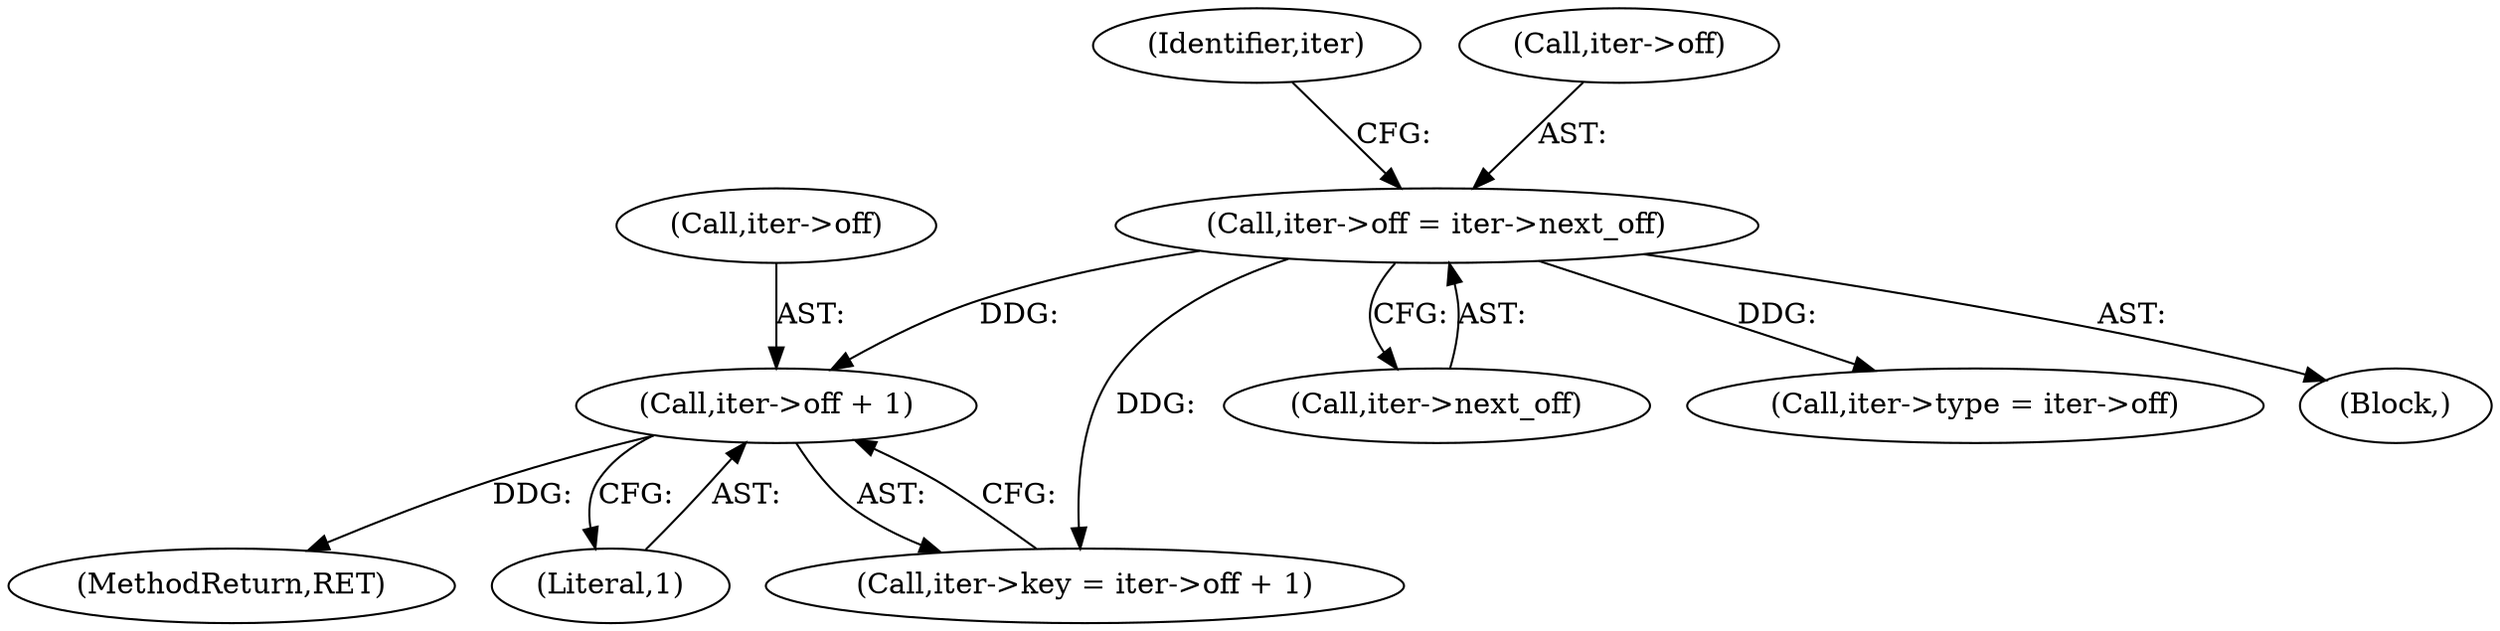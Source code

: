 digraph "0_mongo-c-driver_0d9a4d98bfdf4acd2c0138d4aaeb4e2e0934bd84@pointer" {
"1000173" [label="(Call,iter->off + 1)"];
"1000155" [label="(Call,iter->off = iter->next_off)"];
"1001096" [label="(MethodReturn,RET)"];
"1000177" [label="(Literal,1)"];
"1000155" [label="(Call,iter->off = iter->next_off)"];
"1000164" [label="(Identifier,iter)"];
"1000173" [label="(Call,iter->off + 1)"];
"1000156" [label="(Call,iter->off)"];
"1000169" [label="(Call,iter->key = iter->off + 1)"];
"1000174" [label="(Call,iter->off)"];
"1000159" [label="(Call,iter->next_off)"];
"1000162" [label="(Call,iter->type = iter->off)"];
"1000119" [label="(Block,)"];
"1000173" -> "1000169"  [label="AST: "];
"1000173" -> "1000177"  [label="CFG: "];
"1000174" -> "1000173"  [label="AST: "];
"1000177" -> "1000173"  [label="AST: "];
"1000169" -> "1000173"  [label="CFG: "];
"1000173" -> "1001096"  [label="DDG: "];
"1000155" -> "1000173"  [label="DDG: "];
"1000155" -> "1000119"  [label="AST: "];
"1000155" -> "1000159"  [label="CFG: "];
"1000156" -> "1000155"  [label="AST: "];
"1000159" -> "1000155"  [label="AST: "];
"1000164" -> "1000155"  [label="CFG: "];
"1000155" -> "1000162"  [label="DDG: "];
"1000155" -> "1000169"  [label="DDG: "];
}
